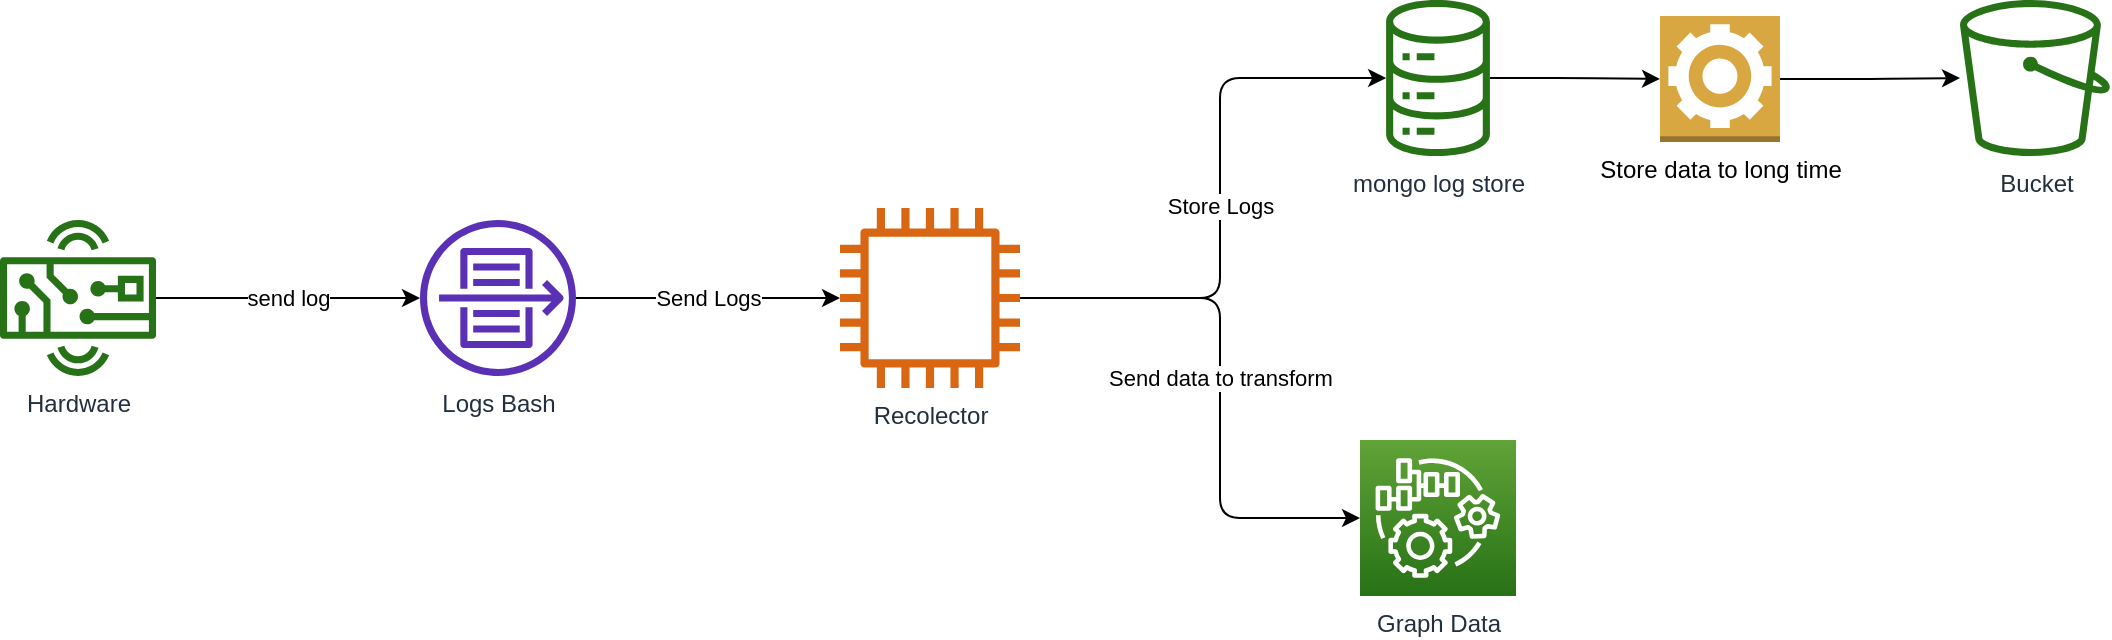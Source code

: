 <mxfile version="13.3.1" type="device"><diagram id="4ILYCqNLNwG_cGcJCVRd" name="Page-1"><mxGraphModel dx="1165" dy="534" grid="1" gridSize="10" guides="1" tooltips="1" connect="1" arrows="1" fold="1" page="1" pageScale="1" pageWidth="827" pageHeight="1169" math="0" shadow="0"><root><mxCell id="0"/><mxCell id="1" parent="0"/><mxCell id="0P9tTNnAAfq86fvJkWw7-4" value="send log" style="edgeStyle=orthogonalEdgeStyle;rounded=0;orthogonalLoop=1;jettySize=auto;html=1;" edge="1" parent="1" source="0P9tTNnAAfq86fvJkWw7-1" target="0P9tTNnAAfq86fvJkWw7-3"><mxGeometry relative="1" as="geometry"/></mxCell><mxCell id="0P9tTNnAAfq86fvJkWw7-1" value="Hardware" style="outlineConnect=0;fontColor=#232F3E;gradientColor=none;fillColor=#277116;strokeColor=none;dashed=0;verticalLabelPosition=bottom;verticalAlign=top;align=center;html=1;fontSize=12;fontStyle=0;aspect=fixed;pointerEvents=1;shape=mxgraph.aws4.hardware_board;" vertex="1" parent="1"><mxGeometry x="40" y="180" width="78" height="78" as="geometry"/></mxCell><mxCell id="0P9tTNnAAfq86fvJkWw7-52" value="Send data to transform" style="edgeStyle=orthogonalEdgeStyle;rounded=1;orthogonalLoop=1;jettySize=auto;html=1;" edge="1" parent="1" source="0P9tTNnAAfq86fvJkWw7-2" target="0P9tTNnAAfq86fvJkWw7-51"><mxGeometry relative="1" as="geometry"><Array as="points"><mxPoint x="650" y="219"/><mxPoint x="650" y="329"/></Array></mxGeometry></mxCell><mxCell id="0P9tTNnAAfq86fvJkWw7-54" value="Store Logs" style="edgeStyle=orthogonalEdgeStyle;rounded=1;orthogonalLoop=1;jettySize=auto;html=1;" edge="1" parent="1" source="0P9tTNnAAfq86fvJkWw7-2" target="0P9tTNnAAfq86fvJkWw7-53"><mxGeometry relative="1" as="geometry"><Array as="points"><mxPoint x="650" y="219"/><mxPoint x="650" y="109"/></Array></mxGeometry></mxCell><mxCell id="0P9tTNnAAfq86fvJkWw7-2" value="Recolector" style="outlineConnect=0;fontColor=#232F3E;gradientColor=none;fillColor=#D86613;strokeColor=none;dashed=0;verticalLabelPosition=bottom;verticalAlign=top;align=center;html=1;fontSize=12;fontStyle=0;aspect=fixed;pointerEvents=1;shape=mxgraph.aws4.instance2;" vertex="1" parent="1"><mxGeometry x="460" y="174" width="90" height="90" as="geometry"/></mxCell><mxCell id="0P9tTNnAAfq86fvJkWw7-5" value="Send Logs" style="edgeStyle=orthogonalEdgeStyle;rounded=0;orthogonalLoop=1;jettySize=auto;html=1;" edge="1" parent="1" source="0P9tTNnAAfq86fvJkWw7-3" target="0P9tTNnAAfq86fvJkWw7-2"><mxGeometry relative="1" as="geometry"/></mxCell><mxCell id="0P9tTNnAAfq86fvJkWw7-3" value="Logs Bash" style="outlineConnect=0;fontColor=#232F3E;gradientColor=none;fillColor=#5A30B5;strokeColor=none;dashed=0;verticalLabelPosition=bottom;verticalAlign=top;align=center;html=1;fontSize=12;fontStyle=0;aspect=fixed;pointerEvents=1;shape=mxgraph.aws4.flow_logs;" vertex="1" parent="1"><mxGeometry x="250" y="180" width="78" height="78" as="geometry"/></mxCell><mxCell id="0P9tTNnAAfq86fvJkWw7-51" value="Graph Data" style="outlineConnect=0;fontColor=#232F3E;gradientColor=#60A337;gradientDirection=north;fillColor=#277116;strokeColor=#ffffff;dashed=0;verticalLabelPosition=bottom;verticalAlign=top;align=center;html=1;fontSize=12;fontStyle=0;aspect=fixed;shape=mxgraph.aws4.resourceIcon;resIcon=mxgraph.aws4.iot_things_graph;" vertex="1" parent="1"><mxGeometry x="720" y="290" width="78" height="78" as="geometry"/></mxCell><mxCell id="0P9tTNnAAfq86fvJkWw7-57" style="edgeStyle=orthogonalEdgeStyle;rounded=1;orthogonalLoop=1;jettySize=auto;html=1;" edge="1" parent="1" source="0P9tTNnAAfq86fvJkWw7-53" target="0P9tTNnAAfq86fvJkWw7-56"><mxGeometry relative="1" as="geometry"/></mxCell><mxCell id="0P9tTNnAAfq86fvJkWw7-53" value="mongo log store" style="outlineConnect=0;fontColor=#232F3E;gradientColor=none;fillColor=#277116;strokeColor=none;dashed=0;verticalLabelPosition=bottom;verticalAlign=top;align=center;html=1;fontSize=12;fontStyle=0;aspect=fixed;pointerEvents=1;shape=mxgraph.aws4.iot_analytics_data_store;" vertex="1" parent="1"><mxGeometry x="732" y="70" width="54" height="78" as="geometry"/></mxCell><mxCell id="0P9tTNnAAfq86fvJkWw7-55" value="Bucket" style="outlineConnect=0;fontColor=#232F3E;gradientColor=none;fillColor=#277116;strokeColor=none;dashed=0;verticalLabelPosition=bottom;verticalAlign=top;align=center;html=1;fontSize=12;fontStyle=0;aspect=fixed;pointerEvents=1;shape=mxgraph.aws4.bucket;" vertex="1" parent="1"><mxGeometry x="1020" y="70" width="75" height="78" as="geometry"/></mxCell><mxCell id="0P9tTNnAAfq86fvJkWw7-58" style="edgeStyle=orthogonalEdgeStyle;rounded=1;orthogonalLoop=1;jettySize=auto;html=1;" edge="1" parent="1" source="0P9tTNnAAfq86fvJkWw7-56" target="0P9tTNnAAfq86fvJkWw7-55"><mxGeometry relative="1" as="geometry"/></mxCell><mxCell id="0P9tTNnAAfq86fvJkWw7-56" value="Store data to long time" style="outlineConnect=0;dashed=0;verticalLabelPosition=bottom;verticalAlign=top;align=center;html=1;shape=mxgraph.aws3.worker;fillColor=#D9A741;gradientColor=none;" vertex="1" parent="1"><mxGeometry x="870" y="78" width="60" height="63" as="geometry"/></mxCell></root></mxGraphModel></diagram></mxfile>